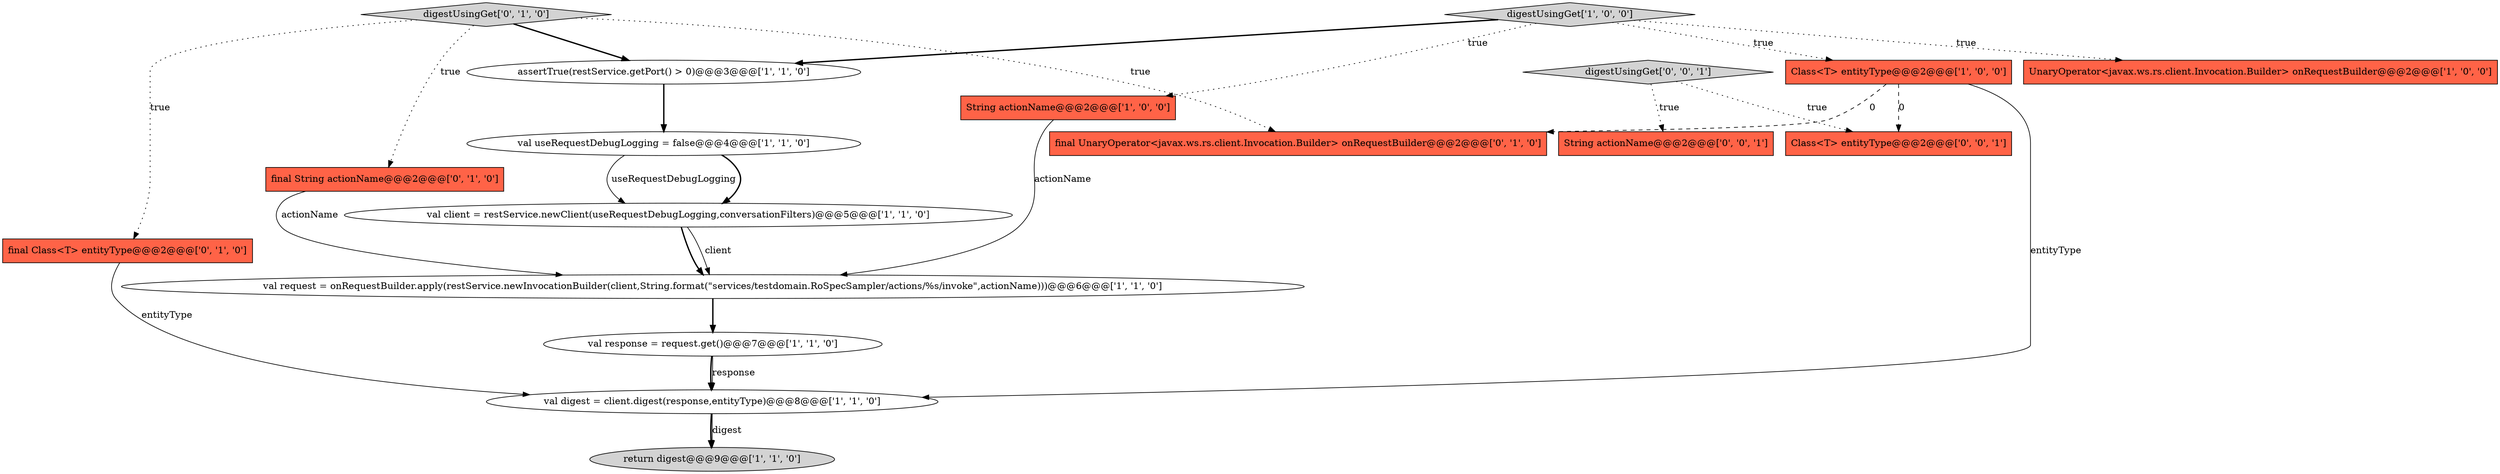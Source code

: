 digraph {
0 [style = filled, label = "val response = request.get()@@@7@@@['1', '1', '0']", fillcolor = white, shape = ellipse image = "AAA0AAABBB1BBB"];
3 [style = filled, label = "assertTrue(restService.getPort() > 0)@@@3@@@['1', '1', '0']", fillcolor = white, shape = ellipse image = "AAA0AAABBB1BBB"];
11 [style = filled, label = "digestUsingGet['0', '1', '0']", fillcolor = lightgray, shape = diamond image = "AAA0AAABBB2BBB"];
8 [style = filled, label = "digestUsingGet['1', '0', '0']", fillcolor = lightgray, shape = diamond image = "AAA0AAABBB1BBB"];
16 [style = filled, label = "String actionName@@@2@@@['0', '0', '1']", fillcolor = tomato, shape = box image = "AAA0AAABBB3BBB"];
4 [style = filled, label = "val client = restService.newClient(useRequestDebugLogging,conversationFilters)@@@5@@@['1', '1', '0']", fillcolor = white, shape = ellipse image = "AAA0AAABBB1BBB"];
10 [style = filled, label = "return digest@@@9@@@['1', '1', '0']", fillcolor = lightgray, shape = ellipse image = "AAA0AAABBB1BBB"];
6 [style = filled, label = "val useRequestDebugLogging = false@@@4@@@['1', '1', '0']", fillcolor = white, shape = ellipse image = "AAA0AAABBB1BBB"];
2 [style = filled, label = "String actionName@@@2@@@['1', '0', '0']", fillcolor = tomato, shape = box image = "AAA0AAABBB1BBB"];
9 [style = filled, label = "val request = onRequestBuilder.apply(restService.newInvocationBuilder(client,String.format(\"services/testdomain.RoSpecSampler/actions/%s/invoke\",actionName)))@@@6@@@['1', '1', '0']", fillcolor = white, shape = ellipse image = "AAA0AAABBB1BBB"];
5 [style = filled, label = "Class<T> entityType@@@2@@@['1', '0', '0']", fillcolor = tomato, shape = box image = "AAA1AAABBB1BBB"];
7 [style = filled, label = "val digest = client.digest(response,entityType)@@@8@@@['1', '1', '0']", fillcolor = white, shape = ellipse image = "AAA0AAABBB1BBB"];
15 [style = filled, label = "digestUsingGet['0', '0', '1']", fillcolor = lightgray, shape = diamond image = "AAA0AAABBB3BBB"];
12 [style = filled, label = "final String actionName@@@2@@@['0', '1', '0']", fillcolor = tomato, shape = box image = "AAA0AAABBB2BBB"];
13 [style = filled, label = "final Class<T> entityType@@@2@@@['0', '1', '0']", fillcolor = tomato, shape = box image = "AAA0AAABBB2BBB"];
1 [style = filled, label = "UnaryOperator<javax.ws.rs.client.Invocation.Builder> onRequestBuilder@@@2@@@['1', '0', '0']", fillcolor = tomato, shape = box image = "AAA0AAABBB1BBB"];
17 [style = filled, label = "Class<T> entityType@@@2@@@['0', '0', '1']", fillcolor = tomato, shape = box image = "AAA0AAABBB3BBB"];
14 [style = filled, label = "final UnaryOperator<javax.ws.rs.client.Invocation.Builder> onRequestBuilder@@@2@@@['0', '1', '0']", fillcolor = tomato, shape = box image = "AAA1AAABBB2BBB"];
4->9 [style = bold, label=""];
2->9 [style = solid, label="actionName"];
5->14 [style = dashed, label="0"];
9->0 [style = bold, label=""];
7->10 [style = bold, label=""];
5->7 [style = solid, label="entityType"];
8->2 [style = dotted, label="true"];
11->12 [style = dotted, label="true"];
8->3 [style = bold, label=""];
11->14 [style = dotted, label="true"];
6->4 [style = solid, label="useRequestDebugLogging"];
13->7 [style = solid, label="entityType"];
3->6 [style = bold, label=""];
11->13 [style = dotted, label="true"];
15->16 [style = dotted, label="true"];
0->7 [style = bold, label=""];
15->17 [style = dotted, label="true"];
8->1 [style = dotted, label="true"];
6->4 [style = bold, label=""];
5->17 [style = dashed, label="0"];
11->3 [style = bold, label=""];
8->5 [style = dotted, label="true"];
12->9 [style = solid, label="actionName"];
0->7 [style = solid, label="response"];
4->9 [style = solid, label="client"];
7->10 [style = solid, label="digest"];
}
